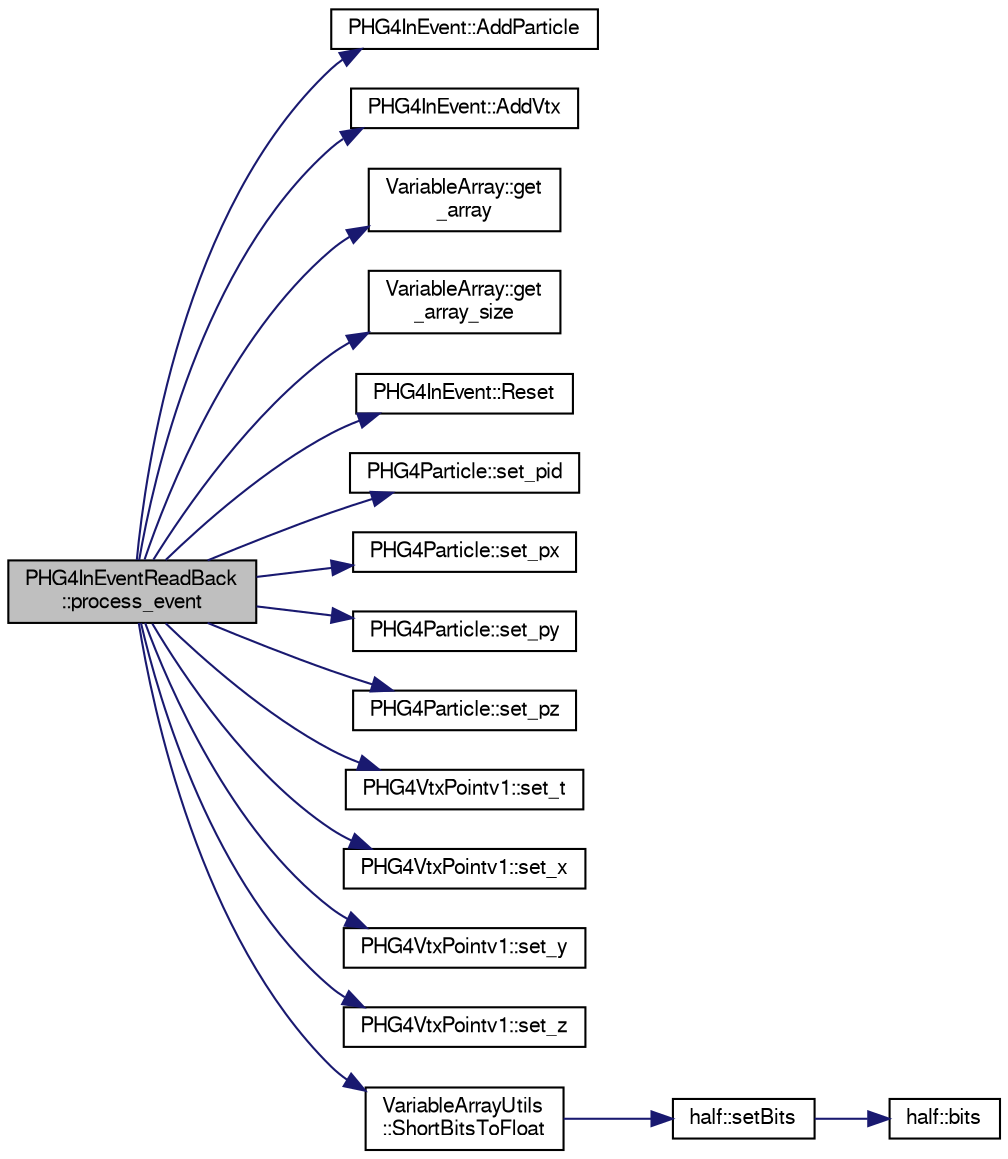 digraph "PHG4InEventReadBack::process_event"
{
  bgcolor="transparent";
  edge [fontname="FreeSans",fontsize="10",labelfontname="FreeSans",labelfontsize="10"];
  node [fontname="FreeSans",fontsize="10",shape=record];
  rankdir="LR";
  Node1 [label="PHG4InEventReadBack\l::process_event",height=0.2,width=0.4,color="black", fillcolor="grey75", style="filled" fontcolor="black"];
  Node1 -> Node2 [color="midnightblue",fontsize="10",style="solid",fontname="FreeSans"];
  Node2 [label="PHG4InEvent::AddParticle",height=0.2,width=0.4,color="black",URL="$db/d62/classPHG4InEvent.html#a1ce8225b21358e01f87adfd4b5d46d4b"];
  Node1 -> Node3 [color="midnightblue",fontsize="10",style="solid",fontname="FreeSans"];
  Node3 [label="PHG4InEvent::AddVtx",height=0.2,width=0.4,color="black",URL="$db/d62/classPHG4InEvent.html#a3aceec54176f99daca9282e7df169148"];
  Node1 -> Node4 [color="midnightblue",fontsize="10",style="solid",fontname="FreeSans"];
  Node4 [label="VariableArray::get\l_array",height=0.2,width=0.4,color="black",URL="$dc/db5/classVariableArray.html#a5433c88da5773367daa46c9580be2b31"];
  Node1 -> Node5 [color="midnightblue",fontsize="10",style="solid",fontname="FreeSans"];
  Node5 [label="VariableArray::get\l_array_size",height=0.2,width=0.4,color="black",URL="$dc/db5/classVariableArray.html#a70282ff187274f3cd31049ee33161671"];
  Node1 -> Node6 [color="midnightblue",fontsize="10",style="solid",fontname="FreeSans"];
  Node6 [label="PHG4InEvent::Reset",height=0.2,width=0.4,color="black",URL="$db/d62/classPHG4InEvent.html#a936204b04d98528a3f8d8124ab834d79",tooltip="Clear Event. "];
  Node1 -> Node7 [color="midnightblue",fontsize="10",style="solid",fontname="FreeSans"];
  Node7 [label="PHG4Particle::set_pid",height=0.2,width=0.4,color="black",URL="$de/dc9/classPHG4Particle.html#a46b6688accb92b757c61c937b2096cfd"];
  Node1 -> Node8 [color="midnightblue",fontsize="10",style="solid",fontname="FreeSans"];
  Node8 [label="PHG4Particle::set_px",height=0.2,width=0.4,color="black",URL="$de/dc9/classPHG4Particle.html#af31b6defcc11e390aba98f174758e512"];
  Node1 -> Node9 [color="midnightblue",fontsize="10",style="solid",fontname="FreeSans"];
  Node9 [label="PHG4Particle::set_py",height=0.2,width=0.4,color="black",URL="$de/dc9/classPHG4Particle.html#ac770ea1bf23f97f632266874287ffab8"];
  Node1 -> Node10 [color="midnightblue",fontsize="10",style="solid",fontname="FreeSans"];
  Node10 [label="PHG4Particle::set_pz",height=0.2,width=0.4,color="black",URL="$de/dc9/classPHG4Particle.html#afa639bd82e60cd2a24777a530b1f5851"];
  Node1 -> Node11 [color="midnightblue",fontsize="10",style="solid",fontname="FreeSans"];
  Node11 [label="PHG4VtxPointv1::set_t",height=0.2,width=0.4,color="black",URL="$d5/dff/classPHG4VtxPointv1.html#a61dfae608bcd721e258dee0dfee5f16d"];
  Node1 -> Node12 [color="midnightblue",fontsize="10",style="solid",fontname="FreeSans"];
  Node12 [label="PHG4VtxPointv1::set_x",height=0.2,width=0.4,color="black",URL="$d5/dff/classPHG4VtxPointv1.html#ab727308767afa0ba48f625dfb8f7f424"];
  Node1 -> Node13 [color="midnightblue",fontsize="10",style="solid",fontname="FreeSans"];
  Node13 [label="PHG4VtxPointv1::set_y",height=0.2,width=0.4,color="black",URL="$d5/dff/classPHG4VtxPointv1.html#a4db124c24ebfe2b39c1620c9742c5cc1"];
  Node1 -> Node14 [color="midnightblue",fontsize="10",style="solid",fontname="FreeSans"];
  Node14 [label="PHG4VtxPointv1::set_z",height=0.2,width=0.4,color="black",URL="$d5/dff/classPHG4VtxPointv1.html#aab4a6b05c1b526dfc786fe17adc68ae2"];
  Node1 -> Node15 [color="midnightblue",fontsize="10",style="solid",fontname="FreeSans"];
  Node15 [label="VariableArrayUtils\l::ShortBitsToFloat",height=0.2,width=0.4,color="black",URL="$d2/d08/classVariableArrayUtils.html#aa3e80d2e6209ea8388272b75ba45b95c"];
  Node15 -> Node16 [color="midnightblue",fontsize="10",style="solid",fontname="FreeSans"];
  Node16 [label="half::setBits",height=0.2,width=0.4,color="black",URL="$d2/d29/classhalf.html#a4857b7bd2071eb5c23e35cd8d2bea79a"];
  Node16 -> Node17 [color="midnightblue",fontsize="10",style="solid",fontname="FreeSans"];
  Node17 [label="half::bits",height=0.2,width=0.4,color="black",URL="$d2/d29/classhalf.html#a0ddbf7dafaa9b839ae9fc3ac4c8b39ed"];
}
